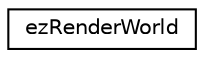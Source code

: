 digraph "Graphical Class Hierarchy"
{
 // LATEX_PDF_SIZE
  edge [fontname="Helvetica",fontsize="10",labelfontname="Helvetica",labelfontsize="10"];
  node [fontname="Helvetica",fontsize="10",shape=record];
  rankdir="LR";
  Node0 [label="ezRenderWorld",height=0.2,width=0.4,color="black", fillcolor="white", style="filled",URL="$d2/dad/classez_render_world.htm",tooltip=" "];
}
